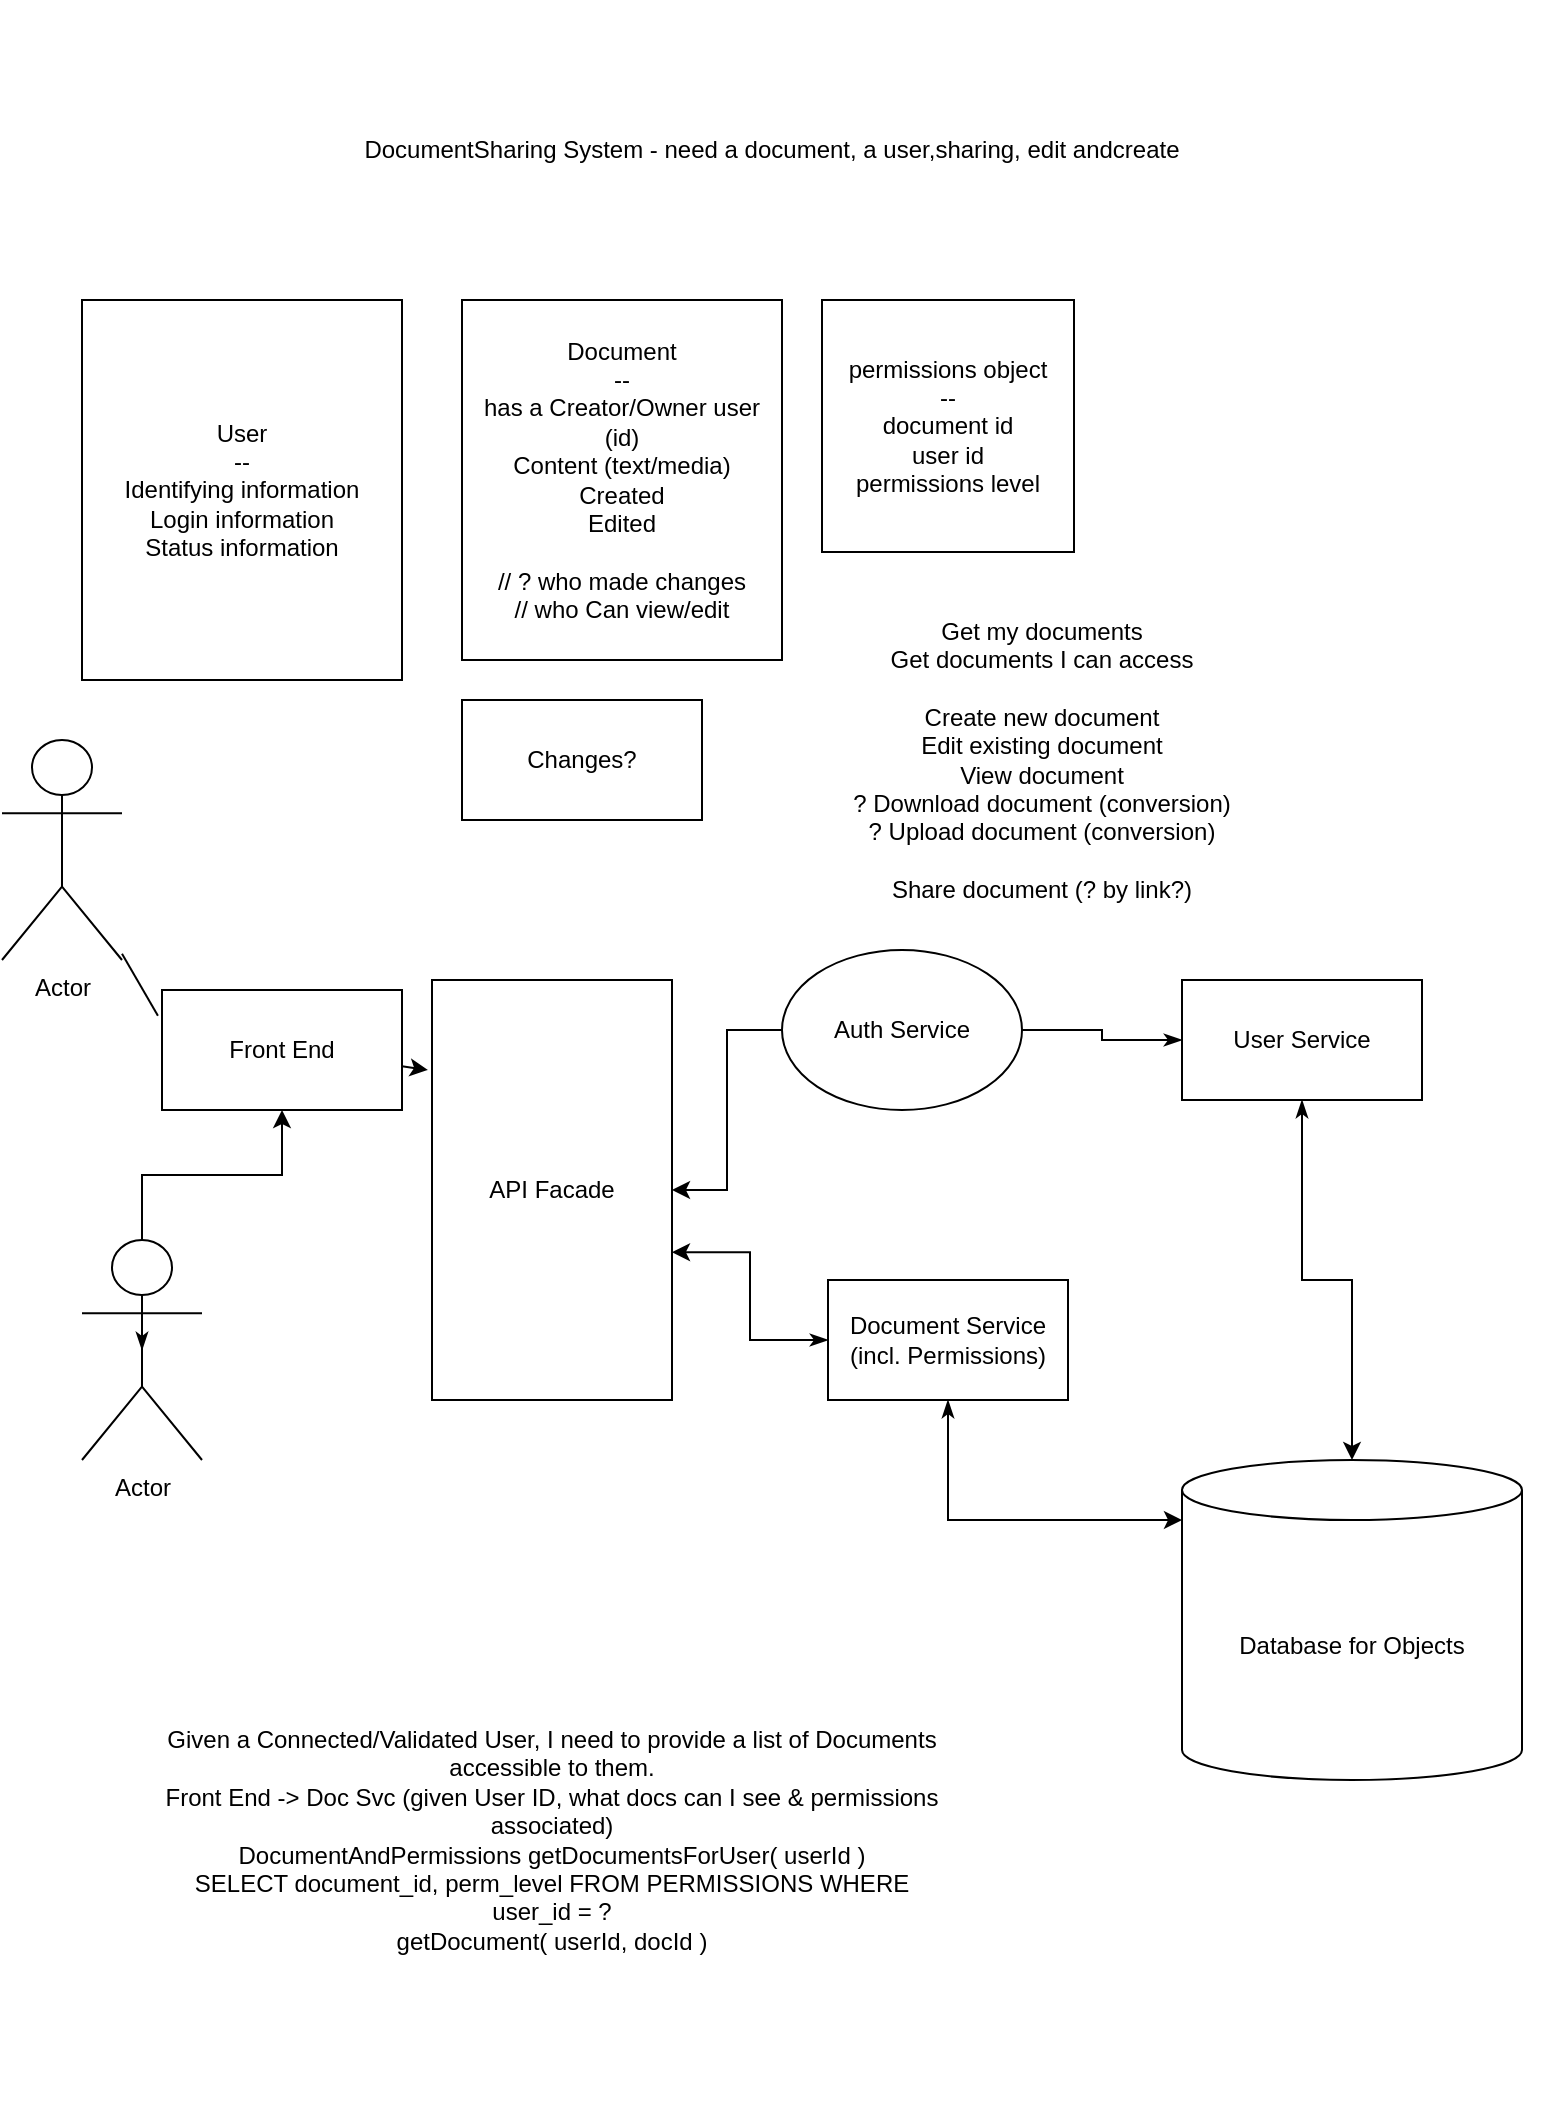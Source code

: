 <mxfile version="14.7.4" type="github">
  <diagram id="nHerXVLHT5hYtG79l8Ip" name="Page-1">
    <mxGraphModel dx="780" dy="1137" grid="1" gridSize="10" guides="1" tooltips="1" connect="1" arrows="1" fold="1" page="1" pageScale="1" pageWidth="850" pageHeight="1100" math="0" shadow="0">
      <root>
        <mxCell id="0" />
        <mxCell id="1" parent="0" />
        <mxCell id="WXbgmeaAXBa5pSzOtmdg-1" value="DocumentSharing System - need a document, a user,sharing, edit andcreate&lt;br&gt;" style="text;html=1;strokeColor=none;fillColor=none;align=center;verticalAlign=middle;whiteSpace=wrap;rounded=0;" vertex="1" parent="1">
          <mxGeometry y="10" width="770" height="150" as="geometry" />
        </mxCell>
        <mxCell id="WXbgmeaAXBa5pSzOtmdg-2" value="User&lt;br&gt;--&lt;br&gt;Identifying information&lt;br&gt;Login information&lt;br&gt;Status information" style="rounded=0;whiteSpace=wrap;html=1;" vertex="1" parent="1">
          <mxGeometry x="40" y="160" width="160" height="190" as="geometry" />
        </mxCell>
        <mxCell id="WXbgmeaAXBa5pSzOtmdg-3" value="Document&lt;br&gt;--&lt;br&gt;has a Creator/Owner user (id)&lt;br&gt;Content (text/media)&lt;br&gt;Created&lt;br&gt;Edited&lt;br&gt;&lt;br&gt;// ? who made changes&lt;br&gt;// who Can view/edit" style="rounded=0;whiteSpace=wrap;html=1;" vertex="1" parent="1">
          <mxGeometry x="230" y="160" width="160" height="180" as="geometry" />
        </mxCell>
        <mxCell id="WXbgmeaAXBa5pSzOtmdg-4" value="permissions object&lt;br&gt;--&lt;br&gt;document id&lt;br&gt;user id&lt;br&gt;permissions level" style="whiteSpace=wrap;html=1;aspect=fixed;" vertex="1" parent="1">
          <mxGeometry x="410" y="160" width="126" height="126" as="geometry" />
        </mxCell>
        <mxCell id="WXbgmeaAXBa5pSzOtmdg-5" value="Changes?" style="rounded=0;whiteSpace=wrap;html=1;" vertex="1" parent="1">
          <mxGeometry x="230" y="360" width="120" height="60" as="geometry" />
        </mxCell>
        <mxCell id="WXbgmeaAXBa5pSzOtmdg-6" value="Get my documents&lt;br&gt;Get documents I can access&lt;br&gt;&lt;br&gt;Create new document&lt;br&gt;Edit existing document&lt;br&gt;View document&lt;br&gt;? Download document (conversion)&lt;br&gt;? Upload document (conversion)&lt;br&gt;&lt;br&gt;Share document (? by link?)" style="text;html=1;strokeColor=none;fillColor=none;align=center;verticalAlign=middle;whiteSpace=wrap;rounded=0;" vertex="1" parent="1">
          <mxGeometry x="280" y="255" width="480" height="270" as="geometry" />
        </mxCell>
        <mxCell id="WXbgmeaAXBa5pSzOtmdg-7" style="edgeStyle=orthogonalEdgeStyle;rounded=0;orthogonalLoop=1;jettySize=auto;html=1;exitX=0.5;exitY=1;exitDx=0;exitDy=0;" edge="1" parent="1" source="WXbgmeaAXBa5pSzOtmdg-6" target="WXbgmeaAXBa5pSzOtmdg-6">
          <mxGeometry relative="1" as="geometry" />
        </mxCell>
        <mxCell id="WXbgmeaAXBa5pSzOtmdg-8" value="Database for Objects" style="shape=cylinder3;whiteSpace=wrap;html=1;boundedLbl=1;backgroundOutline=1;size=15;" vertex="1" parent="1">
          <mxGeometry x="590" y="740" width="170" height="160" as="geometry" />
        </mxCell>
        <mxCell id="WXbgmeaAXBa5pSzOtmdg-22" style="edgeStyle=orthogonalEdgeStyle;rounded=0;orthogonalLoop=1;jettySize=auto;html=1;exitX=0.5;exitY=0.5;exitDx=0;exitDy=0;exitPerimeter=0;entryX=0.5;entryY=1;entryDx=0;entryDy=0;startArrow=classicThin;startFill=1;" edge="1" parent="1" source="WXbgmeaAXBa5pSzOtmdg-10" target="WXbgmeaAXBa5pSzOtmdg-29">
          <mxGeometry relative="1" as="geometry" />
        </mxCell>
        <mxCell id="WXbgmeaAXBa5pSzOtmdg-10" value="Actor" style="shape=umlActor;verticalLabelPosition=bottom;verticalAlign=top;html=1;outlineConnect=0;" vertex="1" parent="1">
          <mxGeometry x="40" y="630" width="60" height="110" as="geometry" />
        </mxCell>
        <mxCell id="WXbgmeaAXBa5pSzOtmdg-11" value="Actor" style="shape=umlActor;verticalLabelPosition=bottom;verticalAlign=top;html=1;outlineConnect=0;" vertex="1" parent="1">
          <mxGeometry y="380" width="60" height="110" as="geometry" />
        </mxCell>
        <mxCell id="WXbgmeaAXBa5pSzOtmdg-13" value="API Facade" style="rounded=0;whiteSpace=wrap;html=1;" vertex="1" parent="1">
          <mxGeometry x="215" y="500" width="120" height="210" as="geometry" />
        </mxCell>
        <mxCell id="WXbgmeaAXBa5pSzOtmdg-18" style="edgeStyle=orthogonalEdgeStyle;rounded=0;orthogonalLoop=1;jettySize=auto;html=1;startArrow=none;startFill=1;" edge="1" parent="1" source="WXbgmeaAXBa5pSzOtmdg-24" target="WXbgmeaAXBa5pSzOtmdg-13">
          <mxGeometry relative="1" as="geometry">
            <mxPoint x="360" y="530" as="targetPoint" />
          </mxGeometry>
        </mxCell>
        <mxCell id="WXbgmeaAXBa5pSzOtmdg-21" style="edgeStyle=orthogonalEdgeStyle;rounded=0;orthogonalLoop=1;jettySize=auto;html=1;startArrow=classicThin;startFill=1;" edge="1" parent="1" source="WXbgmeaAXBa5pSzOtmdg-14" target="WXbgmeaAXBa5pSzOtmdg-8">
          <mxGeometry relative="1" as="geometry" />
        </mxCell>
        <mxCell id="WXbgmeaAXBa5pSzOtmdg-14" value="User Service" style="rounded=0;whiteSpace=wrap;html=1;" vertex="1" parent="1">
          <mxGeometry x="590" y="500" width="120" height="60" as="geometry" />
        </mxCell>
        <mxCell id="WXbgmeaAXBa5pSzOtmdg-19" style="edgeStyle=orthogonalEdgeStyle;rounded=0;orthogonalLoop=1;jettySize=auto;html=1;exitX=0;exitY=0.5;exitDx=0;exitDy=0;entryX=1;entryY=0.648;entryDx=0;entryDy=0;entryPerimeter=0;startArrow=classicThin;startFill=1;" edge="1" parent="1" source="WXbgmeaAXBa5pSzOtmdg-15" target="WXbgmeaAXBa5pSzOtmdg-13">
          <mxGeometry relative="1" as="geometry" />
        </mxCell>
        <mxCell id="WXbgmeaAXBa5pSzOtmdg-20" style="edgeStyle=orthogonalEdgeStyle;rounded=0;orthogonalLoop=1;jettySize=auto;html=1;startArrow=classicThin;startFill=1;" edge="1" parent="1" source="WXbgmeaAXBa5pSzOtmdg-15" target="WXbgmeaAXBa5pSzOtmdg-8">
          <mxGeometry relative="1" as="geometry">
            <Array as="points">
              <mxPoint x="473" y="770" />
            </Array>
          </mxGeometry>
        </mxCell>
        <mxCell id="WXbgmeaAXBa5pSzOtmdg-15" value="Document Service (incl. Permissions)" style="rounded=0;whiteSpace=wrap;html=1;" vertex="1" parent="1">
          <mxGeometry x="413" y="650" width="120" height="60" as="geometry" />
        </mxCell>
        <mxCell id="WXbgmeaAXBa5pSzOtmdg-16" value="" style="endArrow=classic;html=1;entryX=-0.017;entryY=0.214;entryDx=0;entryDy=0;entryPerimeter=0;startArrow=none;" edge="1" parent="1" source="WXbgmeaAXBa5pSzOtmdg-29" target="WXbgmeaAXBa5pSzOtmdg-13">
          <mxGeometry width="50" height="50" relative="1" as="geometry">
            <mxPoint x="360" y="510" as="sourcePoint" />
            <mxPoint x="410" y="460" as="targetPoint" />
          </mxGeometry>
        </mxCell>
        <mxCell id="WXbgmeaAXBa5pSzOtmdg-23" value="Given a Connected/Validated User, I need to provide a list of Documents accessible to them.&lt;br&gt;Front End -&amp;gt; Doc Svc (given User ID, what docs can I see &amp;amp; permissions associated)&lt;br&gt;DocumentAndPermissions getDocumentsForUser( userId )&lt;br&gt;SELECT document_id, perm_level FROM PERMISSIONS WHERE user_id = ?&lt;br&gt;getDocument( userId, docId )" style="text;html=1;strokeColor=none;fillColor=none;align=center;verticalAlign=middle;whiteSpace=wrap;rounded=0;" vertex="1" parent="1">
          <mxGeometry x="80" y="790" width="390" height="280" as="geometry" />
        </mxCell>
        <mxCell id="WXbgmeaAXBa5pSzOtmdg-24" value="Auth Service" style="ellipse;whiteSpace=wrap;html=1;" vertex="1" parent="1">
          <mxGeometry x="390" y="485" width="120" height="80" as="geometry" />
        </mxCell>
        <mxCell id="WXbgmeaAXBa5pSzOtmdg-25" value="" style="edgeStyle=orthogonalEdgeStyle;rounded=0;orthogonalLoop=1;jettySize=auto;html=1;startArrow=classicThin;startFill=1;endArrow=none;" edge="1" parent="1" source="WXbgmeaAXBa5pSzOtmdg-14" target="WXbgmeaAXBa5pSzOtmdg-24">
          <mxGeometry relative="1" as="geometry">
            <mxPoint x="350" y="605" as="targetPoint" />
            <mxPoint x="480" y="520" as="sourcePoint" />
          </mxGeometry>
        </mxCell>
        <mxCell id="WXbgmeaAXBa5pSzOtmdg-29" value="Front End&lt;br&gt;" style="rounded=0;whiteSpace=wrap;html=1;" vertex="1" parent="1">
          <mxGeometry x="80" y="505" width="120" height="60" as="geometry" />
        </mxCell>
        <mxCell id="WXbgmeaAXBa5pSzOtmdg-30" value="" style="endArrow=none;html=1;entryX=-0.017;entryY=0.214;entryDx=0;entryDy=0;entryPerimeter=0;" edge="1" parent="1" source="WXbgmeaAXBa5pSzOtmdg-11" target="WXbgmeaAXBa5pSzOtmdg-29">
          <mxGeometry width="50" height="50" relative="1" as="geometry">
            <mxPoint x="90" y="537.161" as="sourcePoint" />
            <mxPoint x="197.96" y="544.94" as="targetPoint" />
          </mxGeometry>
        </mxCell>
      </root>
    </mxGraphModel>
  </diagram>
</mxfile>
